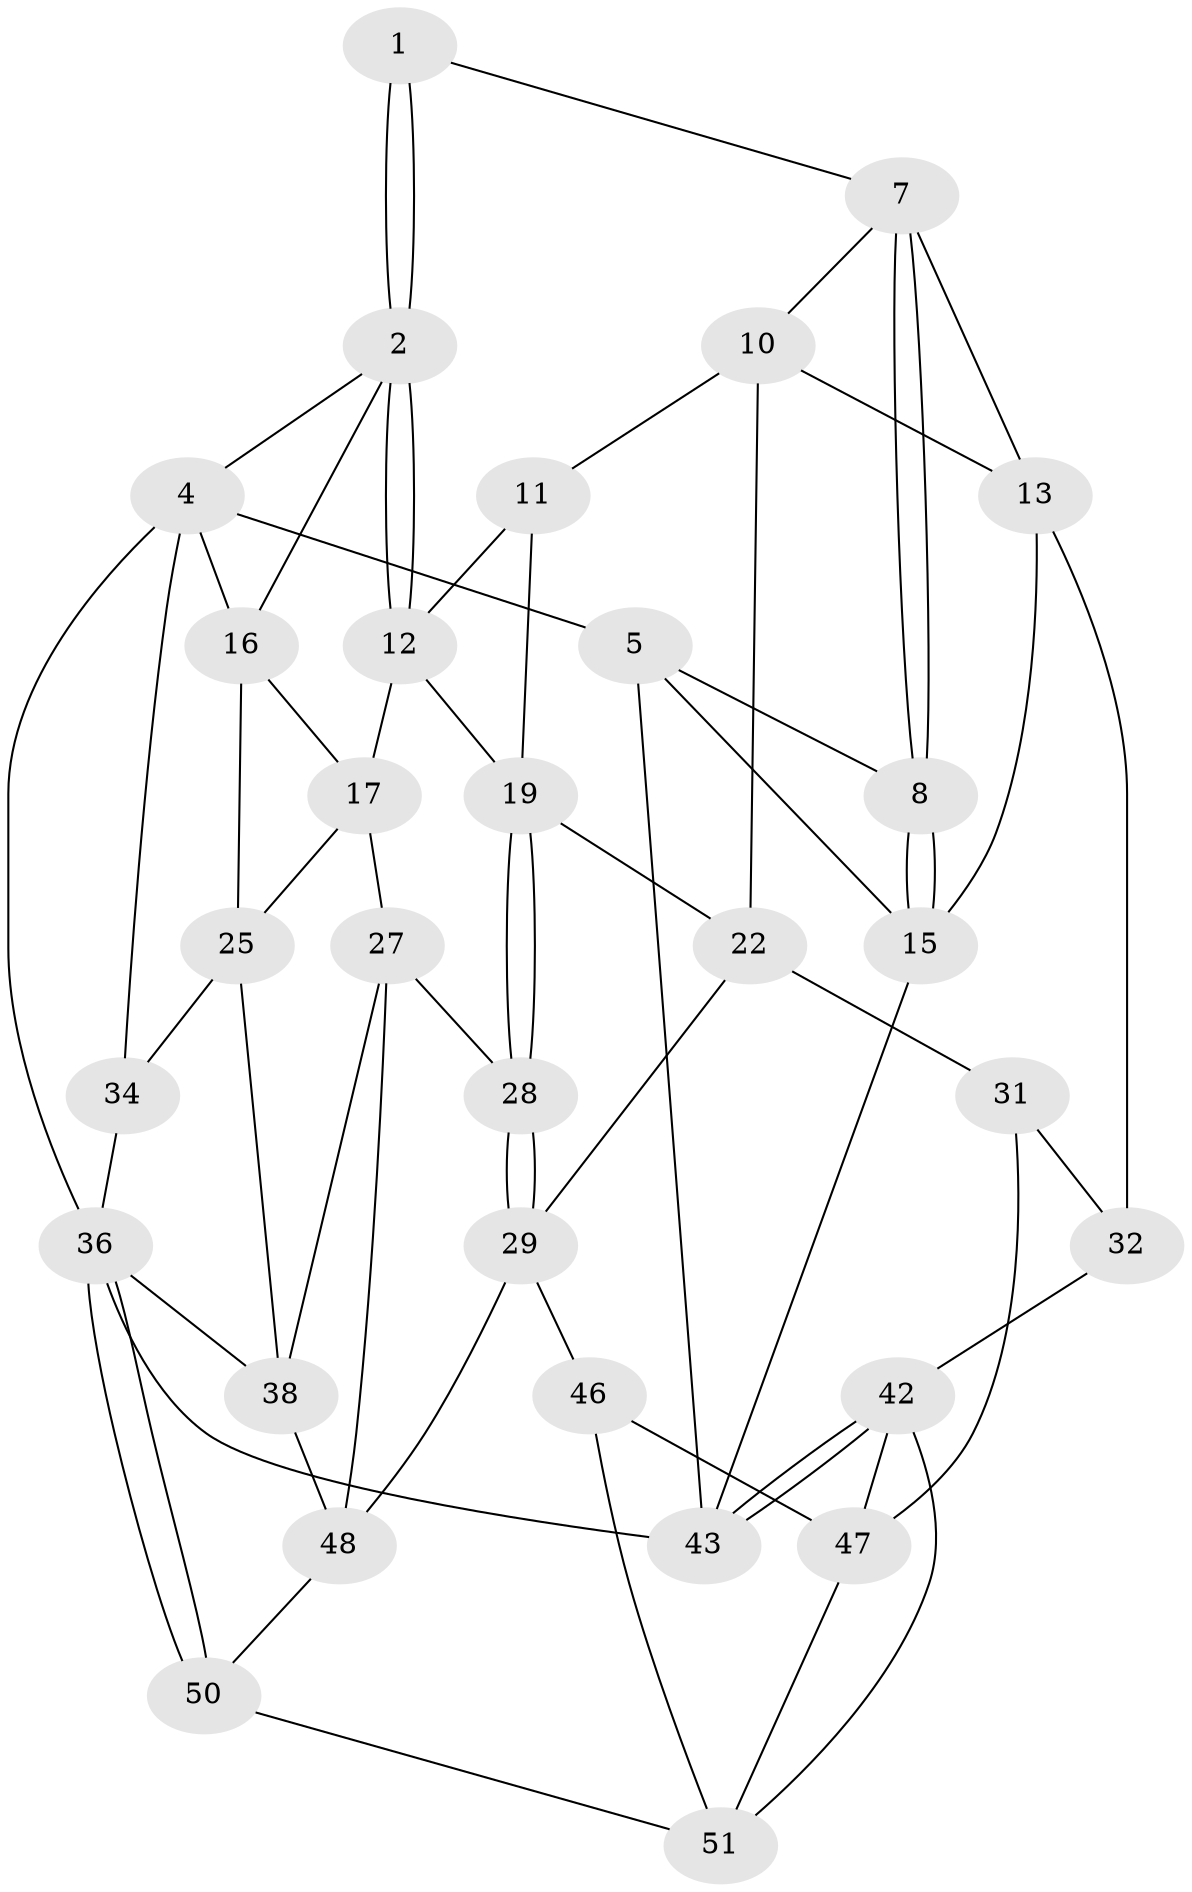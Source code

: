 // original degree distribution, {3: 0.037037037037037035, 5: 0.5925925925925926, 4: 0.2037037037037037, 6: 0.16666666666666666}
// Generated by graph-tools (version 1.1) at 2025/11/02/27/25 16:11:52]
// undirected, 31 vertices, 66 edges
graph export_dot {
graph [start="1"]
  node [color=gray90,style=filled];
  1 [pos="+0.1797720971084122+0"];
  2 [pos="+0.46838020843196443+0.08398582848222785",super="+3"];
  4 [pos="+1+0",super="+23"];
  5 [pos="+0+0",super="+6"];
  7 [pos="+0.18203894020997544+0.07168841923126862",super="+9"];
  8 [pos="+0+0.46186547035261916"];
  10 [pos="+0.2719268850283636+0.3597411640027189",super="+21"];
  11 [pos="+0.33201691966360003+0.35723960743161554"];
  12 [pos="+0.44934158473235464+0.28513621651576276",super="+18"];
  13 [pos="+0.053891162146558626+0.47132479063515126",super="+14"];
  15 [pos="+0+0.502686190852958",super="+33"];
  16 [pos="+0.6844134656594763+0.3693702952826362",super="+24"];
  17 [pos="+0.6044138640908288+0.4321934845679491",super="+26"];
  19 [pos="+0.5177986255269277+0.5336808166093865",super="+20"];
  22 [pos="+0.3592033055859762+0.5779565745898303",super="+30"];
  25 [pos="+0.8289192393616115+0.5792813010776352",super="+35"];
  27 [pos="+0.6735405448879469+0.7031162511850942",super="+40"];
  28 [pos="+0.5260301398558902+0.5702849382771844"];
  29 [pos="+0.4883075158359816+0.7267568273270465",super="+45"];
  31 [pos="+0.30730052110727596+0.6621988167896429",super="+44"];
  32 [pos="+0.1947520624628251+0.6522496855802562",super="+41"];
  34 [pos="+1+0.6246239758385597"];
  36 [pos="+1+1",super="+37"];
  38 [pos="+0.8476229013949594+0.8372019430340589",super="+39"];
  42 [pos="+0+1",super="+54"];
  43 [pos="+0+1"];
  46 [pos="+0.4539748410559079+0.8306134379401605"];
  47 [pos="+0.34045644967682903+0.8156310139467049",super="+53"];
  48 [pos="+0.5052998137411387+0.751450360124536",super="+49"];
  50 [pos="+0.5394915793376684+1"];
  51 [pos="+0.5375735152398252+1",super="+52"];
  1 -- 2;
  1 -- 2;
  1 -- 7;
  2 -- 12;
  2 -- 12;
  2 -- 16;
  2 -- 4;
  4 -- 5;
  4 -- 36;
  4 -- 16;
  4 -- 34;
  5 -- 43;
  5 -- 8;
  5 -- 15;
  7 -- 8;
  7 -- 8;
  7 -- 10;
  7 -- 13;
  8 -- 15;
  8 -- 15;
  10 -- 11;
  10 -- 13;
  10 -- 22;
  11 -- 12;
  11 -- 19;
  12 -- 17;
  12 -- 19;
  13 -- 32;
  13 -- 15;
  15 -- 43;
  16 -- 17;
  16 -- 25;
  17 -- 27;
  17 -- 25;
  19 -- 28;
  19 -- 28;
  19 -- 22;
  22 -- 29;
  22 -- 31;
  25 -- 34;
  25 -- 38;
  27 -- 28;
  27 -- 48;
  27 -- 38;
  28 -- 29;
  28 -- 29;
  29 -- 48;
  29 -- 46;
  31 -- 32 [weight=2];
  31 -- 47;
  32 -- 42;
  34 -- 36;
  36 -- 50;
  36 -- 50;
  36 -- 43;
  36 -- 38;
  38 -- 48;
  42 -- 43;
  42 -- 43;
  42 -- 51;
  42 -- 47;
  46 -- 47;
  46 -- 51;
  47 -- 51;
  48 -- 50;
  50 -- 51;
}
